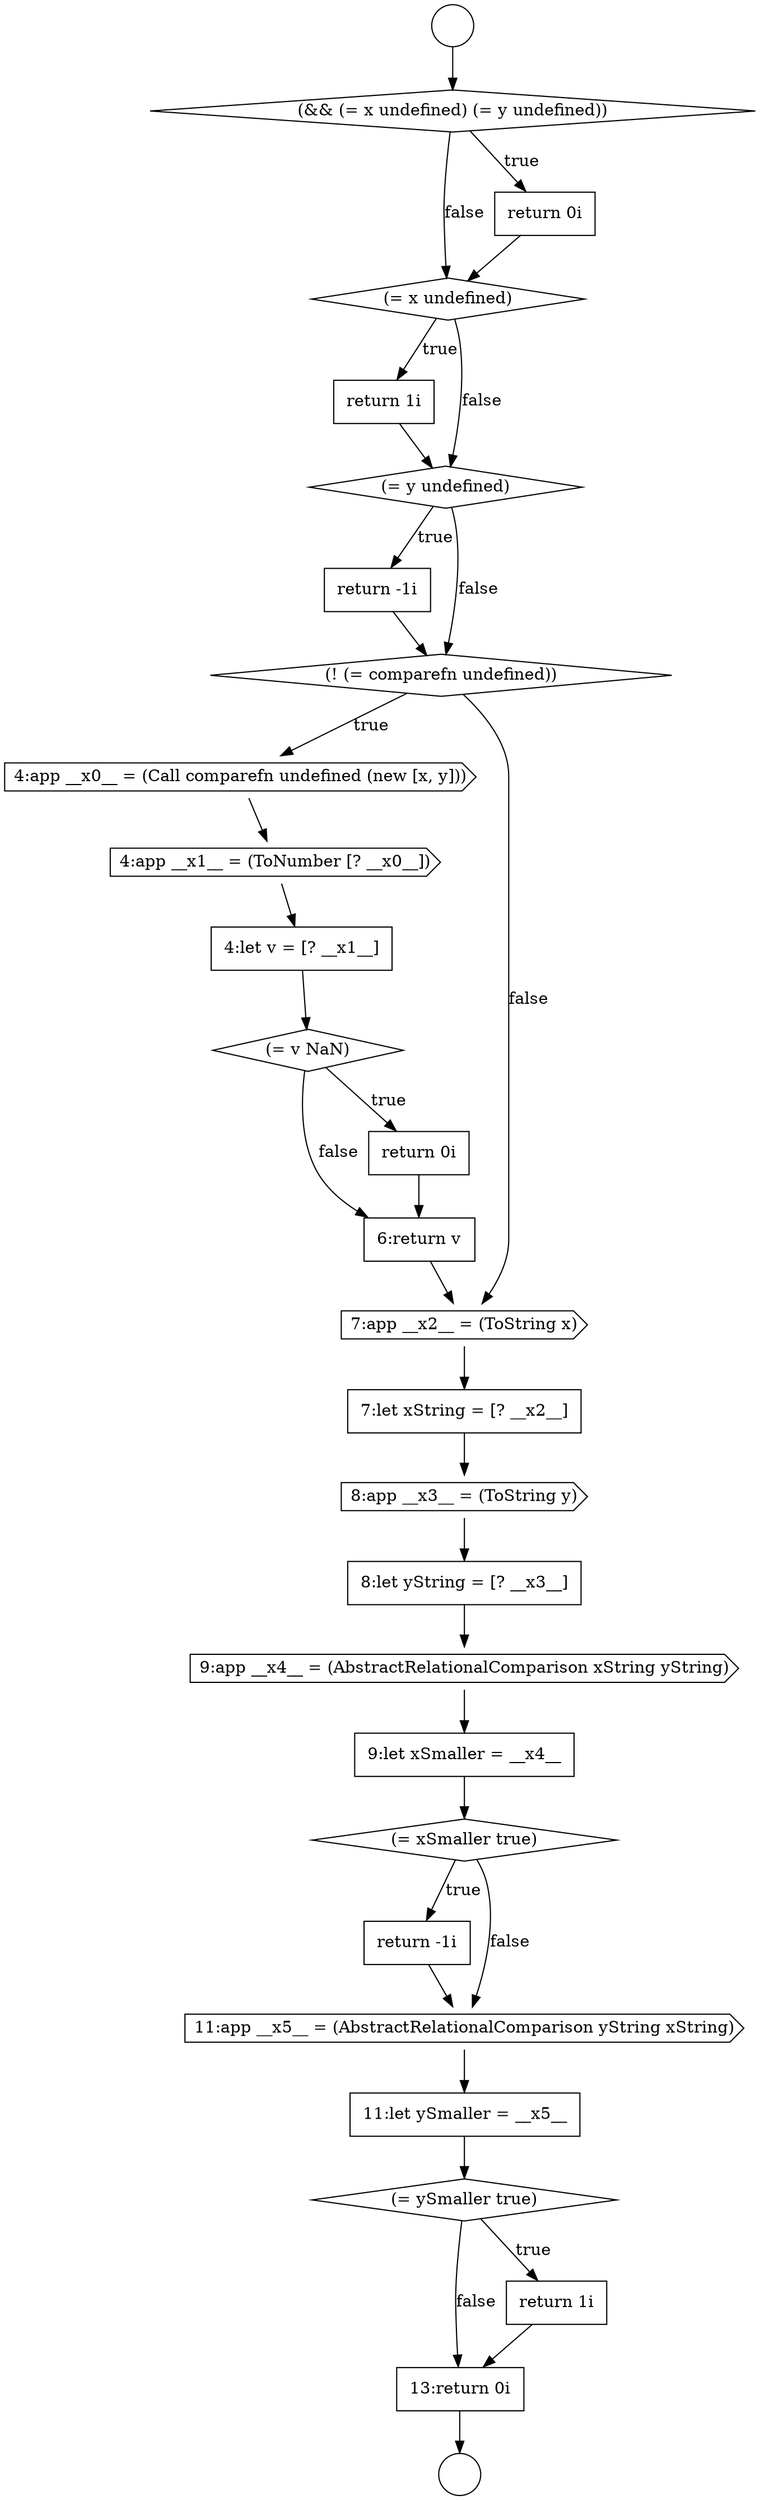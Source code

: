 digraph {
  node16481 [shape=none, margin=0, label=<<font color="black">
    <table border="0" cellborder="1" cellspacing="0" cellpadding="10">
      <tr><td align="left">6:return v</td></tr>
    </table>
  </font>> color="black" fillcolor="white" style=filled]
  node16480 [shape=none, margin=0, label=<<font color="black">
    <table border="0" cellborder="1" cellspacing="0" cellpadding="10">
      <tr><td align="left">return 0i</td></tr>
    </table>
  </font>> color="black" fillcolor="white" style=filled]
  node16476 [shape=cds, label=<<font color="black">4:app __x0__ = (Call comparefn undefined (new [x, y]))</font>> color="black" fillcolor="white" style=filled]
  node16472 [shape=none, margin=0, label=<<font color="black">
    <table border="0" cellborder="1" cellspacing="0" cellpadding="10">
      <tr><td align="left">return 1i</td></tr>
    </table>
  </font>> color="black" fillcolor="white" style=filled]
  node16486 [shape=cds, label=<<font color="black">9:app __x4__ = (AbstractRelationalComparison xString yString)</font>> color="black" fillcolor="white" style=filled]
  node16471 [shape=diamond, label=<<font color="black">(= x undefined)</font>> color="black" fillcolor="white" style=filled]
  node16489 [shape=none, margin=0, label=<<font color="black">
    <table border="0" cellborder="1" cellspacing="0" cellpadding="10">
      <tr><td align="left">return -1i</td></tr>
    </table>
  </font>> color="black" fillcolor="white" style=filled]
  node16478 [shape=none, margin=0, label=<<font color="black">
    <table border="0" cellborder="1" cellspacing="0" cellpadding="10">
      <tr><td align="left">4:let v = [? __x1__]</td></tr>
    </table>
  </font>> color="black" fillcolor="white" style=filled]
  node16494 [shape=none, margin=0, label=<<font color="black">
    <table border="0" cellborder="1" cellspacing="0" cellpadding="10">
      <tr><td align="left">13:return 0i</td></tr>
    </table>
  </font>> color="black" fillcolor="white" style=filled]
  node16491 [shape=none, margin=0, label=<<font color="black">
    <table border="0" cellborder="1" cellspacing="0" cellpadding="10">
      <tr><td align="left">11:let ySmaller = __x5__</td></tr>
    </table>
  </font>> color="black" fillcolor="white" style=filled]
  node16488 [shape=diamond, label=<<font color="black">(= xSmaller true)</font>> color="black" fillcolor="white" style=filled]
  node16469 [shape=diamond, label=<<font color="black">(&amp;&amp; (= x undefined) (= y undefined))</font>> color="black" fillcolor="white" style=filled]
  node16487 [shape=none, margin=0, label=<<font color="black">
    <table border="0" cellborder="1" cellspacing="0" cellpadding="10">
      <tr><td align="left">9:let xSmaller = __x4__</td></tr>
    </table>
  </font>> color="black" fillcolor="white" style=filled]
  node16484 [shape=cds, label=<<font color="black">8:app __x3__ = (ToString y)</font>> color="black" fillcolor="white" style=filled]
  node16468 [shape=circle label=" " color="black" fillcolor="white" style=filled]
  node16473 [shape=diamond, label=<<font color="black">(= y undefined)</font>> color="black" fillcolor="white" style=filled]
  node16492 [shape=diamond, label=<<font color="black">(= ySmaller true)</font>> color="black" fillcolor="white" style=filled]
  node16483 [shape=none, margin=0, label=<<font color="black">
    <table border="0" cellborder="1" cellspacing="0" cellpadding="10">
      <tr><td align="left">7:let xString = [? __x2__]</td></tr>
    </table>
  </font>> color="black" fillcolor="white" style=filled]
  node16477 [shape=cds, label=<<font color="black">4:app __x1__ = (ToNumber [? __x0__])</font>> color="black" fillcolor="white" style=filled]
  node16474 [shape=none, margin=0, label=<<font color="black">
    <table border="0" cellborder="1" cellspacing="0" cellpadding="10">
      <tr><td align="left">return -1i</td></tr>
    </table>
  </font>> color="black" fillcolor="white" style=filled]
  node16493 [shape=none, margin=0, label=<<font color="black">
    <table border="0" cellborder="1" cellspacing="0" cellpadding="10">
      <tr><td align="left">return 1i</td></tr>
    </table>
  </font>> color="black" fillcolor="white" style=filled]
  node16467 [shape=circle label=" " color="black" fillcolor="white" style=filled]
  node16485 [shape=none, margin=0, label=<<font color="black">
    <table border="0" cellborder="1" cellspacing="0" cellpadding="10">
      <tr><td align="left">8:let yString = [? __x3__]</td></tr>
    </table>
  </font>> color="black" fillcolor="white" style=filled]
  node16475 [shape=diamond, label=<<font color="black">(! (= comparefn undefined))</font>> color="black" fillcolor="white" style=filled]
  node16470 [shape=none, margin=0, label=<<font color="black">
    <table border="0" cellborder="1" cellspacing="0" cellpadding="10">
      <tr><td align="left">return 0i</td></tr>
    </table>
  </font>> color="black" fillcolor="white" style=filled]
  node16482 [shape=cds, label=<<font color="black">7:app __x2__ = (ToString x)</font>> color="black" fillcolor="white" style=filled]
  node16479 [shape=diamond, label=<<font color="black">(= v NaN)</font>> color="black" fillcolor="white" style=filled]
  node16490 [shape=cds, label=<<font color="black">11:app __x5__ = (AbstractRelationalComparison yString xString)</font>> color="black" fillcolor="white" style=filled]
  node16490 -> node16491 [ color="black"]
  node16487 -> node16488 [ color="black"]
  node16488 -> node16489 [label=<<font color="black">true</font>> color="black"]
  node16488 -> node16490 [label=<<font color="black">false</font>> color="black"]
  node16481 -> node16482 [ color="black"]
  node16470 -> node16471 [ color="black"]
  node16478 -> node16479 [ color="black"]
  node16486 -> node16487 [ color="black"]
  node16469 -> node16470 [label=<<font color="black">true</font>> color="black"]
  node16469 -> node16471 [label=<<font color="black">false</font>> color="black"]
  node16476 -> node16477 [ color="black"]
  node16480 -> node16481 [ color="black"]
  node16489 -> node16490 [ color="black"]
  node16494 -> node16468 [ color="black"]
  node16474 -> node16475 [ color="black"]
  node16493 -> node16494 [ color="black"]
  node16473 -> node16474 [label=<<font color="black">true</font>> color="black"]
  node16473 -> node16475 [label=<<font color="black">false</font>> color="black"]
  node16477 -> node16478 [ color="black"]
  node16467 -> node16469 [ color="black"]
  node16485 -> node16486 [ color="black"]
  node16491 -> node16492 [ color="black"]
  node16479 -> node16480 [label=<<font color="black">true</font>> color="black"]
  node16479 -> node16481 [label=<<font color="black">false</font>> color="black"]
  node16483 -> node16484 [ color="black"]
  node16484 -> node16485 [ color="black"]
  node16471 -> node16472 [label=<<font color="black">true</font>> color="black"]
  node16471 -> node16473 [label=<<font color="black">false</font>> color="black"]
  node16472 -> node16473 [ color="black"]
  node16475 -> node16476 [label=<<font color="black">true</font>> color="black"]
  node16475 -> node16482 [label=<<font color="black">false</font>> color="black"]
  node16492 -> node16493 [label=<<font color="black">true</font>> color="black"]
  node16492 -> node16494 [label=<<font color="black">false</font>> color="black"]
  node16482 -> node16483 [ color="black"]
}
